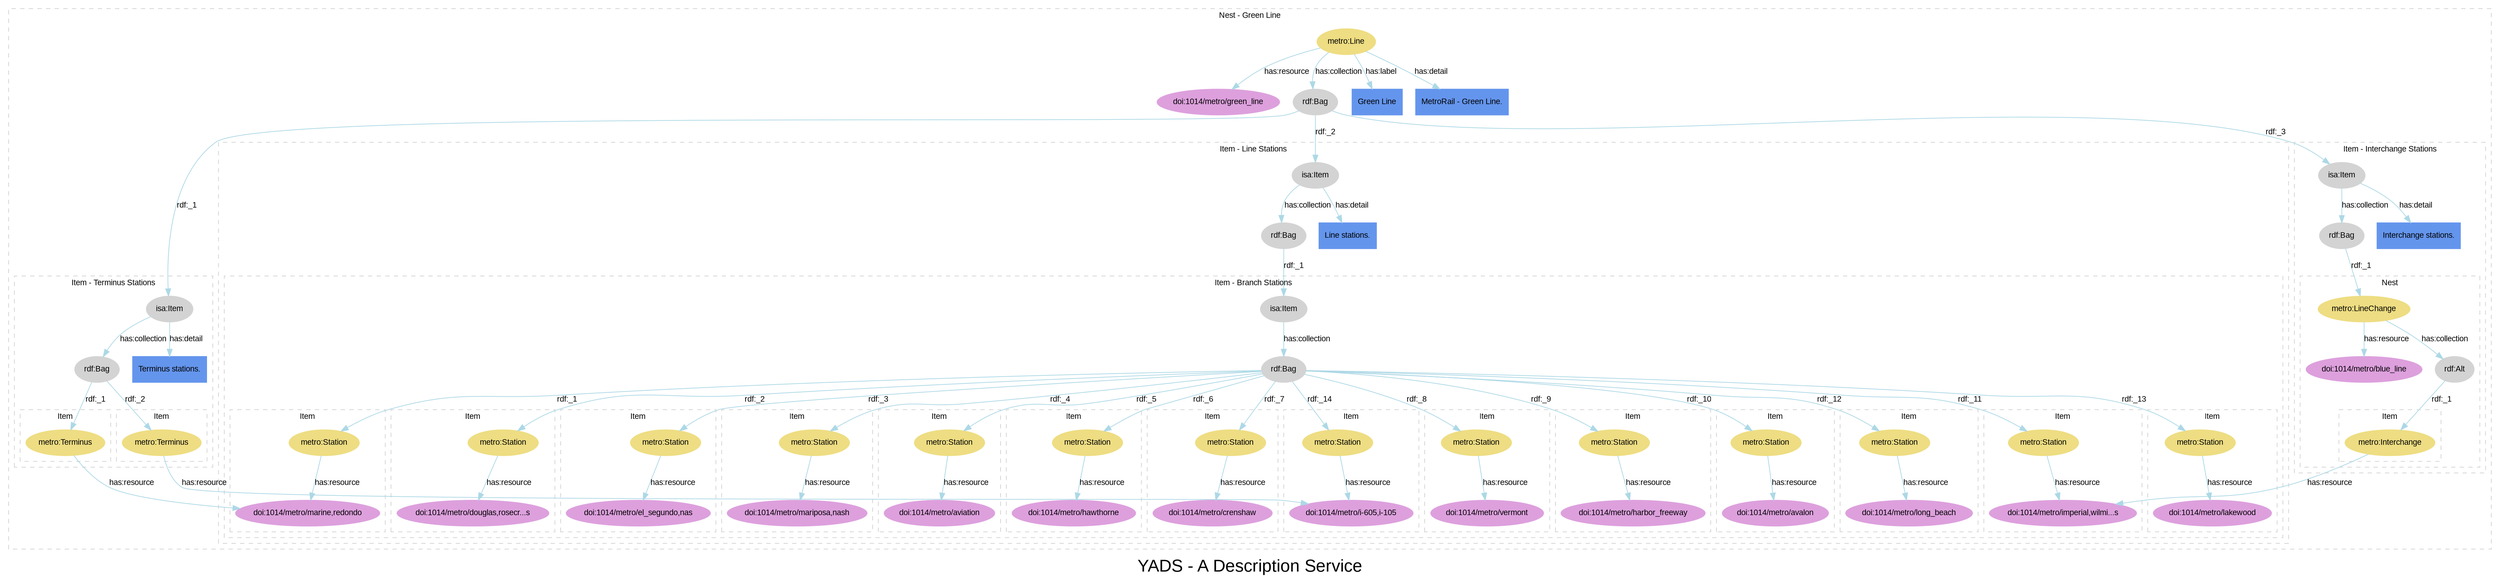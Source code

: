 
digraph yads { 



graph [

  fontname=arial, fontsize=24

  label="YADS - A Description Service"

];

node [

  fontname=arial, fontsize=11, fontcolor=black,

  style=filled, color=cornflowerblue,

];

edge [

  fontname=arial, fontsize=11, fontcolor=black,

  style=filled, color=lightblue,

];

rankdir=TB;



subgraph cluster_1 {



  style=dashed; color=lightgrey;

  fontname=arial; fontsize=11;

  fontcolor="black"; label="Nest - Green Line";



  ":_1" [label="metro:Line", color=lightgoldenrod];

  ":_1" -> "doi:1014/metro/green_line" [label="has:resource", URL="http://www2.elsevier.co.uk/~tony/1014/yads-schema-2002-04-03#resource"];

  ":_1" -> ":_2" [label="has:collection", URL="http://www2.elsevier.co.uk/~tony/1014/yads-schema-2002-04-03#collection"];

  ":_2" [label="rdf:Bag", color=lightgrey];



  ":_1" -> "node_23" [label="has:label", URL="http://www2.elsevier.co.uk/~tony/1014/yads-schema-2002-04-03#label"];

  ":_1" -> "node_24" [label="has:detail", URL="http://www2.elsevier.co.uk/~tony/1014/yads-schema-2002-04-03#detail"];

  "doi:1014/metro/green_line" [color=plum, URL="http://dx.doi.org/1014/metro/green_line"];

  ":_2" [label="rdf:Bag", color=lightgrey, URL="http://www.w3.org/1999/02/22-rdf-syntax-ns#Bag"];

  ":_2" -> ":_3" [label="rdf:_1", URL="http://www.w3.org/1999/02/22-rdf-syntax-ns#_1"];

":_3" [label="isa:Item"]

  ":_2" -> ":_7" [label="rdf:_2", URL="http://www.w3.org/1999/02/22-rdf-syntax-ns#_2"];

":_7" [label="isa:Item"]

  ":_2" -> ":_25" [label="rdf:_3", URL="http://www.w3.org/1999/02/22-rdf-syntax-ns#_3"];

":_25" [label="isa:Item"]



subgraph cluster_3 {



  style=dashed; color=lightgrey;

  fontname=arial; fontsize=11;

  fontcolor="black"; label="Item - Terminus Stations";



  ":_3" [label="isa:Item", color=lightgrey, URL="http://www2.elsevier.co.uk/~tony/1014/yads-schema-2002-04-03#Item"];

  ":_3" -> ":_4" [label="has:collection", URL="http://www2.elsevier.co.uk/~tony/1014/yads-schema-2002-04-03#collection"];

  ":_4" [label="rdf:Bag", color=lightgrey];

  ":_3" -> "node_3" [label="has:detail", URL="http://www2.elsevier.co.uk/~tony/1014/yads-schema-2002-04-03#detail"];

  ":_4" [label="rdf:Bag", color=lightgrey, URL="http://www.w3.org/1999/02/22-rdf-syntax-ns#Bag"];

  ":_4" -> ":_5" [label="rdf:_1", URL="http://www.w3.org/1999/02/22-rdf-syntax-ns#_1"];

":_5" [label="isa:Item"]

  ":_4" -> ":_6" [label="rdf:_2", URL="http://www.w3.org/1999/02/22-rdf-syntax-ns#_2"];

":_6" [label="isa:Item"]



subgraph cluster_5 {



  style=dashed; color=lightgrey;

  fontname=arial; fontsize=11;

  fontcolor="black"; label="Item";



  ":_5" [label="metro:Terminus", color=lightgoldenrod];

  ":_5" -> "doi:1014/metro/marine,redondo" [label="has:resource", URL="http://www2.elsevier.co.uk/~tony/1014/yads-schema-2002-04-03#resource"];



  "doi:1014/metro/marine,redondo" [color=plum, URL="http://dx.doi.org/1014/metro/marine,redondo"];

}



subgraph cluster_6 {



  style=dashed; color=lightgrey;

  fontname=arial; fontsize=11;

  fontcolor="black"; label="Item";



  ":_6" [label="metro:Terminus", color=lightgoldenrod];

  ":_6" -> "doi:1014/metro/i-605,i-105" [label="has:resource", URL="http://www2.elsevier.co.uk/~tony/1014/yads-schema-2002-04-03#resource"];



  "doi:1014/metro/i-605,i-105" [color=plum, URL="http://dx.doi.org/1014/metro/i-605,i-105"];

}



  "node_3" [shape=box, label="Terminus stations."];

}



subgraph cluster_7 {



  style=dashed; color=lightgrey;

  fontname=arial; fontsize=11;

  fontcolor="black"; label="Item - Line Stations";



  ":_7" [label="isa:Item", color=lightgrey, URL="http://www2.elsevier.co.uk/~tony/1014/yads-schema-2002-04-03#Item"];

  ":_7" -> ":_8" [label="has:collection", URL="http://www2.elsevier.co.uk/~tony/1014/yads-schema-2002-04-03#collection"];

  ":_8" [label="rdf:Bag", color=lightgrey];

  ":_7" -> "node_18" [label="has:detail", URL="http://www2.elsevier.co.uk/~tony/1014/yads-schema-2002-04-03#detail"];

  ":_8" [label="rdf:Bag", color=lightgrey, URL="http://www.w3.org/1999/02/22-rdf-syntax-ns#Bag"];

  ":_8" -> ":_9" [label="rdf:_1", URL="http://www.w3.org/1999/02/22-rdf-syntax-ns#_1"];

":_9" [label="isa:Item"]



subgraph cluster_9 {



  style=dashed; color=lightgrey;

  fontname=arial; fontsize=11;

  fontcolor="black"; label="Item - Branch Stations";



  ":_9" [label="isa:Item", color=lightgrey, URL="http://www2.elsevier.co.uk/~tony/1014/yads-schema-2002-04-03#Item"];

  ":_9" -> ":_10" [label="has:collection", URL="http://www2.elsevier.co.uk/~tony/1014/yads-schema-2002-04-03#collection"];

  ":_10" [label="rdf:Bag", color=lightgrey];

  ":_10" [label="rdf:Bag", color=lightgrey, URL="http://www.w3.org/1999/02/22-rdf-syntax-ns#Bag"];

  ":_10" -> ":_11" [label="rdf:_1", URL="http://www.w3.org/1999/02/22-rdf-syntax-ns#_1"];

":_11" [label="isa:Item"]

  ":_10" -> ":_12" [label="rdf:_2", URL="http://www.w3.org/1999/02/22-rdf-syntax-ns#_2"];

":_12" [label="isa:Item"]

  ":_10" -> ":_13" [label="rdf:_3", URL="http://www.w3.org/1999/02/22-rdf-syntax-ns#_3"];

":_13" [label="isa:Item"]

  ":_10" -> ":_14" [label="rdf:_4", URL="http://www.w3.org/1999/02/22-rdf-syntax-ns#_4"];

":_14" [label="isa:Item"]

  ":_10" -> ":_15" [label="rdf:_5", URL="http://www.w3.org/1999/02/22-rdf-syntax-ns#_5"];

":_15" [label="isa:Item"]

  ":_10" -> ":_16" [label="rdf:_6", URL="http://www.w3.org/1999/02/22-rdf-syntax-ns#_6"];

":_16" [label="isa:Item"]

  ":_10" -> ":_17" [label="rdf:_7", URL="http://www.w3.org/1999/02/22-rdf-syntax-ns#_7"];

":_17" [label="isa:Item"]

  ":_10" -> ":_18" [label="rdf:_8", URL="http://www.w3.org/1999/02/22-rdf-syntax-ns#_8"];

":_18" [label="isa:Item"]

  ":_10" -> ":_19" [label="rdf:_9", URL="http://www.w3.org/1999/02/22-rdf-syntax-ns#_9"];

":_19" [label="isa:Item"]

  ":_10" -> ":_20" [label="rdf:_10", URL="http://www.w3.org/1999/02/22-rdf-syntax-ns#_10"];

":_20" [label="isa:Item"]

  ":_10" -> ":_21" [label="rdf:_11", URL="http://www.w3.org/1999/02/22-rdf-syntax-ns#_11"];

":_21" [label="isa:Item"]

  ":_10" -> ":_22" [label="rdf:_12", URL="http://www.w3.org/1999/02/22-rdf-syntax-ns#_12"];

":_22" [label="isa:Item"]

  ":_10" -> ":_23" [label="rdf:_13", URL="http://www.w3.org/1999/02/22-rdf-syntax-ns#_13"];

":_23" [label="isa:Item"]

  ":_10" -> ":_24" [label="rdf:_14", URL="http://www.w3.org/1999/02/22-rdf-syntax-ns#_14"];

":_24" [label="isa:Item"]



subgraph cluster_11 {



  style=dashed; color=lightgrey;

  fontname=arial; fontsize=11;

  fontcolor="black"; label="Item";



  ":_11" [label="metro:Station", color=lightgoldenrod];

  ":_11" -> "doi:1014/metro/marine,redondo" [label="has:resource", URL="http://www2.elsevier.co.uk/~tony/1014/yads-schema-2002-04-03#resource"];



  "doi:1014/metro/marine,redondo" [color=plum, URL="http://dx.doi.org/1014/metro/marine,redondo"];

}



subgraph cluster_12 {



  style=dashed; color=lightgrey;

  fontname=arial; fontsize=11;

  fontcolor="black"; label="Item";



  ":_12" [label="metro:Station", color=lightgoldenrod];

  ":_12" -> "doi:1014/metro/douglas,rosecr...s" [label="has:resource", URL="http://www2.elsevier.co.uk/~tony/1014/yads-schema-2002-04-03#resource"];



  "doi:1014/metro/douglas,rosecr...s" [color=plum, URL="http://dx.doi.org/1014/metro/douglas,rosecrans"];

}



subgraph cluster_13 {



  style=dashed; color=lightgrey;

  fontname=arial; fontsize=11;

  fontcolor="black"; label="Item";



  ":_13" [label="metro:Station", color=lightgoldenrod];

  ":_13" -> "doi:1014/metro/el_segundo,nas" [label="has:resource", URL="http://www2.elsevier.co.uk/~tony/1014/yads-schema-2002-04-03#resource"];



  "doi:1014/metro/el_segundo,nas" [color=plum, URL="http://dx.doi.org/1014/metro/el_segundo,nash"];

}



subgraph cluster_14 {



  style=dashed; color=lightgrey;

  fontname=arial; fontsize=11;

  fontcolor="black"; label="Item";



  ":_14" [label="metro:Station", color=lightgoldenrod];

  ":_14" -> "doi:1014/metro/mariposa,nash" [label="has:resource", URL="http://www2.elsevier.co.uk/~tony/1014/yads-schema-2002-04-03#resource"];



  "doi:1014/metro/mariposa,nash" [color=plum, URL="http://dx.doi.org/1014/metro/mariposa,nash"];

}



subgraph cluster_15 {



  style=dashed; color=lightgrey;

  fontname=arial; fontsize=11;

  fontcolor="black"; label="Item";



  ":_15" [label="metro:Station", color=lightgoldenrod];

  ":_15" -> "doi:1014/metro/aviation" [label="has:resource", URL="http://www2.elsevier.co.uk/~tony/1014/yads-schema-2002-04-03#resource"];



  "doi:1014/metro/aviation" [color=plum, URL="http://dx.doi.org/1014/metro/aviation"];

}



subgraph cluster_16 {



  style=dashed; color=lightgrey;

  fontname=arial; fontsize=11;

  fontcolor="black"; label="Item";



  ":_16" [label="metro:Station", color=lightgoldenrod];

  ":_16" -> "doi:1014/metro/hawthorne" [label="has:resource", URL="http://www2.elsevier.co.uk/~tony/1014/yads-schema-2002-04-03#resource"];



  "doi:1014/metro/hawthorne" [color=plum, URL="http://dx.doi.org/1014/metro/hawthorne"];

}



subgraph cluster_17 {



  style=dashed; color=lightgrey;

  fontname=arial; fontsize=11;

  fontcolor="black"; label="Item";



  ":_17" [label="metro:Station", color=lightgoldenrod];

  ":_17" -> "doi:1014/metro/crenshaw" [label="has:resource", URL="http://www2.elsevier.co.uk/~tony/1014/yads-schema-2002-04-03#resource"];



  "doi:1014/metro/crenshaw" [color=plum, URL="http://dx.doi.org/1014/metro/crenshaw"];

}



subgraph cluster_18 {



  style=dashed; color=lightgrey;

  fontname=arial; fontsize=11;

  fontcolor="black"; label="Item";



  ":_18" [label="metro:Station", color=lightgoldenrod];

  ":_18" -> "doi:1014/metro/vermont" [label="has:resource", URL="http://www2.elsevier.co.uk/~tony/1014/yads-schema-2002-04-03#resource"];



  "doi:1014/metro/vermont" [color=plum, URL="http://dx.doi.org/1014/metro/vermont"];

}



subgraph cluster_19 {



  style=dashed; color=lightgrey;

  fontname=arial; fontsize=11;

  fontcolor="black"; label="Item";



  ":_19" [label="metro:Station", color=lightgoldenrod];

  ":_19" -> "doi:1014/metro/harbor_freeway" [label="has:resource", URL="http://www2.elsevier.co.uk/~tony/1014/yads-schema-2002-04-03#resource"];



  "doi:1014/metro/harbor_freeway" [color=plum, URL="http://dx.doi.org/1014/metro/harbor_freeway"];

}



subgraph cluster_20 {



  style=dashed; color=lightgrey;

  fontname=arial; fontsize=11;

  fontcolor="black"; label="Item";



  ":_20" [label="metro:Station", color=lightgoldenrod];

  ":_20" -> "doi:1014/metro/avalon" [label="has:resource", URL="http://www2.elsevier.co.uk/~tony/1014/yads-schema-2002-04-03#resource"];



  "doi:1014/metro/avalon" [color=plum, URL="http://dx.doi.org/1014/metro/avalon"];

}



subgraph cluster_21 {



  style=dashed; color=lightgrey;

  fontname=arial; fontsize=11;

  fontcolor="black"; label="Item";



  ":_21" [label="metro:Station", color=lightgoldenrod];

  ":_21" -> "doi:1014/metro/imperial,wilmi...s" [label="has:resource", URL="http://www2.elsevier.co.uk/~tony/1014/yads-schema-2002-04-03#resource"];



  "doi:1014/metro/imperial,wilmi...s" [color=plum, URL="http://dx.doi.org/1014/metro/imperial,wilmington,rosa_parks"];

}



subgraph cluster_22 {



  style=dashed; color=lightgrey;

  fontname=arial; fontsize=11;

  fontcolor="black"; label="Item";



  ":_22" [label="metro:Station", color=lightgoldenrod];

  ":_22" -> "doi:1014/metro/long_beach" [label="has:resource", URL="http://www2.elsevier.co.uk/~tony/1014/yads-schema-2002-04-03#resource"];



  "doi:1014/metro/long_beach" [color=plum, URL="http://dx.doi.org/1014/metro/long_beach"];

}



subgraph cluster_23 {



  style=dashed; color=lightgrey;

  fontname=arial; fontsize=11;

  fontcolor="black"; label="Item";



  ":_23" [label="metro:Station", color=lightgoldenrod];

  ":_23" -> "doi:1014/metro/lakewood" [label="has:resource", URL="http://www2.elsevier.co.uk/~tony/1014/yads-schema-2002-04-03#resource"];



  "doi:1014/metro/lakewood" [color=plum, URL="http://dx.doi.org/1014/metro/lakewood"];

}



subgraph cluster_24 {



  style=dashed; color=lightgrey;

  fontname=arial; fontsize=11;

  fontcolor="black"; label="Item";



  ":_24" [label="metro:Station", color=lightgoldenrod];

  ":_24" -> "doi:1014/metro/i-605,i-105" [label="has:resource", URL="http://www2.elsevier.co.uk/~tony/1014/yads-schema-2002-04-03#resource"];



  "doi:1014/metro/i-605,i-105" [color=plum, URL="http://dx.doi.org/1014/metro/i-605,i-105"];

}



}



  "node_18" [shape=box, label="Line stations."];

}



subgraph cluster_25 {



  style=dashed; color=lightgrey;

  fontname=arial; fontsize=11;

  fontcolor="black"; label="Item - Interchange Stations";



  ":_25" [label="isa:Item", color=lightgrey, URL="http://www2.elsevier.co.uk/~tony/1014/yads-schema-2002-04-03#Item"];

  ":_25" -> ":_26" [label="has:collection", URL="http://www2.elsevier.co.uk/~tony/1014/yads-schema-2002-04-03#collection"];

  ":_26" [label="rdf:Bag", color=lightgrey];

  ":_25" -> "node_21" [label="has:detail", URL="http://www2.elsevier.co.uk/~tony/1014/yads-schema-2002-04-03#detail"];

  ":_26" [label="rdf:Bag", color=lightgrey, URL="http://www.w3.org/1999/02/22-rdf-syntax-ns#Bag"];

  ":_26" -> ":_27" [label="rdf:_1", URL="http://www.w3.org/1999/02/22-rdf-syntax-ns#_1"];

":_27" [label="isa:Nest"]



subgraph cluster_27 {



  style=dashed; color=lightgrey;
  fontname=arial; fontsize=11;

  fontcolor="black"; label="Nest";



  ":_27" [label="metro:LineChange", color=lightgoldenrod];

  ":_27" -> "doi:1014/metro/blue_line" [label="has:resource", URL="http://www2.elsevier.co.uk/~tony/1014/yads-schema-2002-04-03#resource"];

  ":_27" -> ":_28" [label="has:collection", URL="http://www2.elsevier.co.uk/~tony/1014/yads-schema-2002-04-03#collection"];

  ":_28" [label="rdf:Alt", color=lightgrey];



  "doi:1014/metro/blue_line" [color=plum, URL="http://dx.doi.org/1014/metro/blue_line"];

  ":_28" [label="rdf:Alt", color=lightgrey, URL="http://www.w3.org/1999/02/22-rdf-syntax-ns#Alt"];

  ":_28" -> ":_29" [label="rdf:_1", URL="http://www.w3.org/1999/02/22-rdf-syntax-ns#_1"];

":_29" [label="isa:Item"]



subgraph cluster_29 {



  style=dashed; color=lightgrey;

  fontname=arial; fontsize=11;

  fontcolor="black"; label="Item";



  ":_29" [label="metro:Interchange", color=lightgoldenrod];

  ":_29" -> "doi:1014/metro/imperial,wilmi...s" [label="has:resource", URL="http://www2.elsevier.co.uk/~tony/1014/yads-schema-2002-04-03#resource"];



  "doi:1014/metro/imperial,wilmi...s" [color=plum, URL="http://dx.doi.org/1014/metro/imperial,wilmington,rosa_parks"];

}



}



  "node_21" [shape=box, label="Interchange stations."];

}



  "node_23" [shape=box, label="Green Line"];

  "node_24" [shape=box, label="MetroRail - Green Line."];

}



}

